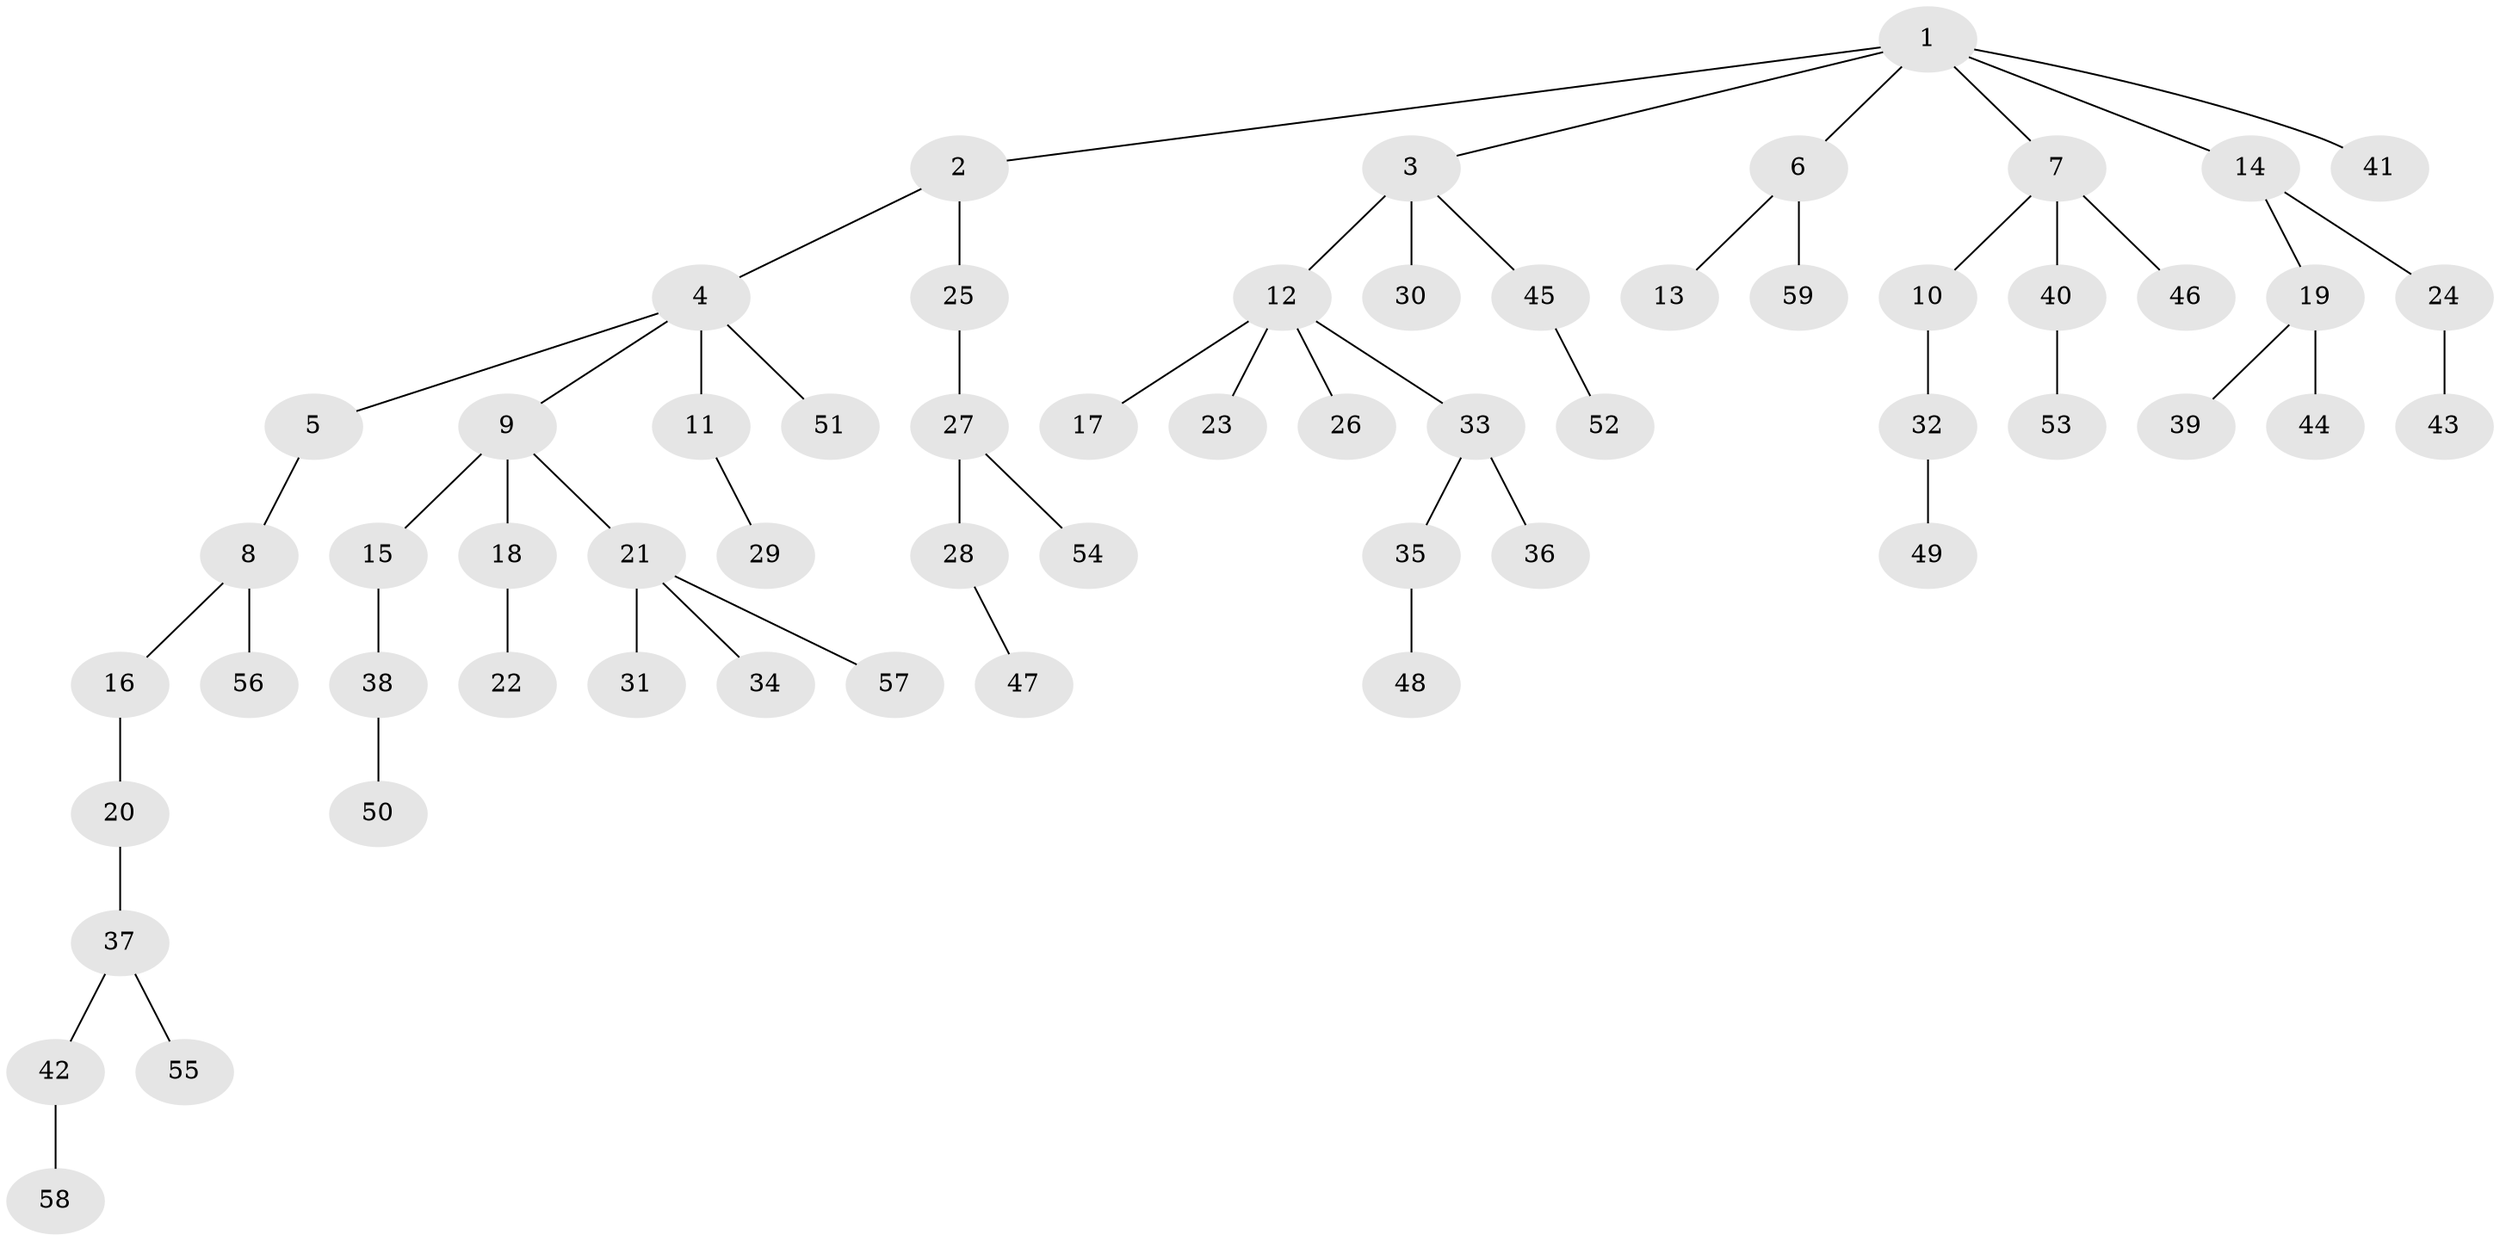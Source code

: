 // original degree distribution, {7: 0.00847457627118644, 2: 0.3389830508474576, 4: 0.05084745762711865, 5: 0.03389830508474576, 8: 0.00847457627118644, 3: 0.1016949152542373, 6: 0.00847457627118644, 1: 0.4491525423728814}
// Generated by graph-tools (version 1.1) at 2025/51/03/04/25 22:51:50]
// undirected, 59 vertices, 58 edges
graph export_dot {
  node [color=gray90,style=filled];
  1;
  2;
  3;
  4;
  5;
  6;
  7;
  8;
  9;
  10;
  11;
  12;
  13;
  14;
  15;
  16;
  17;
  18;
  19;
  20;
  21;
  22;
  23;
  24;
  25;
  26;
  27;
  28;
  29;
  30;
  31;
  32;
  33;
  34;
  35;
  36;
  37;
  38;
  39;
  40;
  41;
  42;
  43;
  44;
  45;
  46;
  47;
  48;
  49;
  50;
  51;
  52;
  53;
  54;
  55;
  56;
  57;
  58;
  59;
  1 -- 2 [weight=1.0];
  1 -- 3 [weight=1.0];
  1 -- 6 [weight=1.0];
  1 -- 7 [weight=1.0];
  1 -- 14 [weight=1.0];
  1 -- 41 [weight=1.0];
  2 -- 4 [weight=1.0];
  2 -- 25 [weight=1.0];
  3 -- 12 [weight=1.0];
  3 -- 30 [weight=2.0];
  3 -- 45 [weight=1.0];
  4 -- 5 [weight=1.0];
  4 -- 9 [weight=1.0];
  4 -- 11 [weight=1.0];
  4 -- 51 [weight=1.0];
  5 -- 8 [weight=1.0];
  6 -- 13 [weight=1.0];
  6 -- 59 [weight=1.0];
  7 -- 10 [weight=1.0];
  7 -- 40 [weight=1.0];
  7 -- 46 [weight=2.0];
  8 -- 16 [weight=1.0];
  8 -- 56 [weight=1.0];
  9 -- 15 [weight=1.0];
  9 -- 18 [weight=4.0];
  9 -- 21 [weight=1.0];
  10 -- 32 [weight=1.0];
  11 -- 29 [weight=1.0];
  12 -- 17 [weight=1.0];
  12 -- 23 [weight=1.0];
  12 -- 26 [weight=1.0];
  12 -- 33 [weight=1.0];
  14 -- 19 [weight=1.0];
  14 -- 24 [weight=1.0];
  15 -- 38 [weight=1.0];
  16 -- 20 [weight=1.0];
  18 -- 22 [weight=1.0];
  19 -- 39 [weight=1.0];
  19 -- 44 [weight=1.0];
  20 -- 37 [weight=2.0];
  21 -- 31 [weight=1.0];
  21 -- 34 [weight=1.0];
  21 -- 57 [weight=1.0];
  24 -- 43 [weight=1.0];
  25 -- 27 [weight=1.0];
  27 -- 28 [weight=1.0];
  27 -- 54 [weight=1.0];
  28 -- 47 [weight=1.0];
  32 -- 49 [weight=1.0];
  33 -- 35 [weight=1.0];
  33 -- 36 [weight=1.0];
  35 -- 48 [weight=1.0];
  37 -- 42 [weight=1.0];
  37 -- 55 [weight=1.0];
  38 -- 50 [weight=1.0];
  40 -- 53 [weight=1.0];
  42 -- 58 [weight=1.0];
  45 -- 52 [weight=1.0];
}
